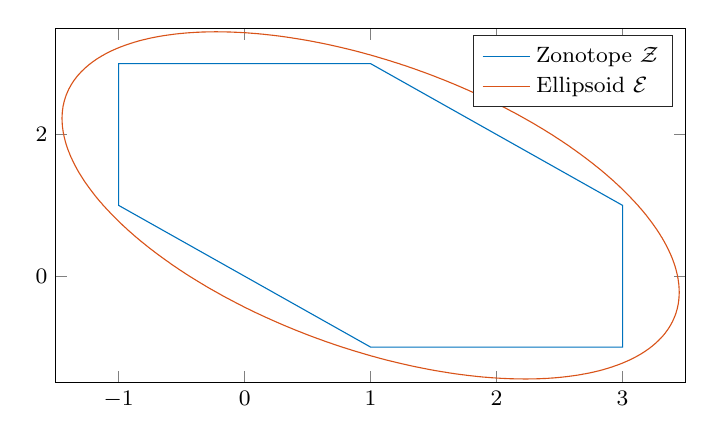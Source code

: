 

% This file was created by matlab2tikz.
%
\definecolor{mycolor1}{rgb}{0.0,0.447,0.741}%
\definecolor{mycolor2}{rgb}{0.85,0.325,0.098}%
%
\begin{tikzpicture}
\footnotesize

\begin{axis}[%
width=8cm,
height=4.5cm,
at={(0in,0in)},
scale only axis,
xmin=-1.5,
xmax=3.5,
ymin=-1.5,
ymax=3.5,
axis background/.style={fill=white},
legend style={legend cell align=left, align=left, draw=white!15!black}
]
\addplot [color=mycolor1]
  table[row sep=crcr]{%
1	-1\\
3	-1\\
3	1\\
1	3\\
-1	3\\
-1	1\\
1	-1\\
};
\addlegendentry{Zonotope $\mathcal{Z}$}

\addplot [color=mycolor2]
  table[row sep=crcr]{%
-1.119	3.123\\
-1.115	3.128\\
-1.11	3.132\\
-1.106	3.137\\
-1.101	3.141\\
-1.097	3.145\\
-1.092	3.15\\
-1.087	3.154\\
-1.073	3.167\\
-1.054	3.183\\
-1.044	3.191\\
-1.034	3.199\\
-1.024	3.207\\
-1.014	3.215\\
-1.009	3.218\\
-0.998	3.226\\
-0.993	3.23\\
-0.977	3.241\\
-0.972	3.244\\
-0.966	3.248\\
-0.95	3.259\\
-0.933	3.269\\
-0.927	3.273\\
-0.922	3.276\\
-0.91	3.283\\
-0.904	3.286\\
-0.898	3.29\\
-0.892	3.293\\
-0.886	3.296\\
-0.88	3.3\\
-0.875	3.303\\
-0.868	3.306\\
-0.862	3.309\\
-0.856	3.312\\
-0.85	3.316\\
-0.844	3.319\\
-0.837	3.322\\
-0.831	3.325\\
-0.825	3.328\\
-0.818	3.331\\
-0.811	3.334\\
-0.805	3.337\\
-0.798	3.34\\
-0.792	3.342\\
-0.785	3.345\\
-0.778	3.348\\
-0.771	3.351\\
-0.765	3.354\\
-0.751	3.359\\
-0.744	3.362\\
-0.73	3.367\\
-0.715	3.372\\
-0.701	3.377\\
-0.693	3.38\\
-0.678	3.384\\
-0.671	3.387\\
-0.663	3.389\\
-0.655	3.391\\
-0.647	3.394\\
-0.64	3.396\\
-0.632	3.398\\
-0.616	3.402\\
-0.608	3.404\\
-0.6	3.406\\
-0.591	3.408\\
-0.583	3.41\\
-0.566	3.414\\
-0.558	3.416\\
-0.549	3.418\\
-0.54	3.42\\
-0.532	3.421\\
-0.523	3.423\\
-0.514	3.425\\
-0.505	3.426\\
-0.487	3.429\\
-0.478	3.431\\
-0.469	3.432\\
-0.45	3.435\\
-0.44	3.436\\
-0.431	3.437\\
-0.421	3.438\\
-0.411	3.439\\
-0.401	3.441\\
-0.391	3.442\\
-0.371	3.443\\
-0.351	3.445\\
-0.34	3.446\\
-0.33	3.446\\
-0.319	3.447\\
-0.297	3.448\\
-0.287	3.448\\
-0.276	3.449\\
-0.265	3.449\\
-0.253	3.449\\
-0.231	3.45\\
-0.219	3.45\\
-0.207	3.449\\
-0.196	3.449\\
-0.184	3.449\\
-0.172	3.449\\
-0.16	3.448\\
-0.147	3.448\\
-0.135	3.447\\
-0.123	3.447\\
-0.11	3.446\\
-0.097	3.445\\
-0.085	3.444\\
-0.071	3.443\\
-0.059	3.442\\
-0.045	3.441\\
-0.032	3.44\\
-0.018	3.438\\
-0.005	3.437\\
0.009	3.436\\
0.023	3.434\\
0.037	3.432\\
0.051	3.43\\
0.065	3.428\\
0.079	3.426\\
0.094	3.424\\
0.108	3.422\\
0.123	3.419\\
0.138	3.417\\
0.153	3.414\\
0.169	3.411\\
0.184	3.408\\
0.2	3.405\\
0.215	3.402\\
0.231	3.399\\
0.247	3.395\\
0.263	3.392\\
0.279	3.388\\
0.296	3.384\\
0.312	3.38\\
0.329	3.376\\
0.346	3.371\\
0.363	3.367\\
0.38	3.362\\
0.398	3.357\\
0.415	3.352\\
0.433	3.347\\
0.451	3.342\\
0.469	3.336\\
0.487	3.331\\
0.505	3.325\\
0.524	3.319\\
0.543	3.313\\
0.561	3.306\\
0.58	3.3\\
0.6	3.293\\
0.619	3.286\\
0.638	3.279\\
0.658	3.272\\
0.678	3.264\\
0.698	3.256\\
0.718	3.248\\
0.738	3.24\\
0.758	3.232\\
0.779	3.223\\
0.8	3.214\\
0.821	3.205\\
0.842	3.196\\
0.863	3.187\\
0.884	3.177\\
0.906	3.167\\
0.928	3.157\\
0.95	3.146\\
0.971	3.135\\
0.994	3.125\\
1.016	3.113\\
1.038	3.102\\
1.061	3.09\\
1.083	3.078\\
1.106	3.066\\
1.129	3.054\\
1.152	3.041\\
1.175	3.028\\
1.198	3.015\\
1.222	3.002\\
1.245	2.988\\
1.269	2.974\\
1.293	2.96\\
1.316	2.945\\
1.34	2.931\\
1.364	2.916\\
1.388	2.9\\
1.412	2.885\\
1.437	2.869\\
1.461	2.853\\
1.485	2.837\\
1.51	2.82\\
1.534	2.803\\
1.558	2.786\\
1.583	2.769\\
1.608	2.751\\
1.632	2.733\\
1.657	2.715\\
1.681	2.697\\
1.706	2.678\\
1.731	2.659\\
1.755	2.64\\
1.78	2.621\\
1.804	2.601\\
1.829	2.582\\
1.854	2.562\\
1.878	2.541\\
1.903	2.521\\
1.927	2.5\\
1.951	2.479\\
1.976	2.458\\
2.0	2.437\\
2.024	2.415\\
2.048	2.393\\
2.072	2.372\\
2.096	2.349\\
2.119	2.327\\
2.143	2.305\\
2.167	2.282\\
2.19	2.259\\
2.213	2.236\\
2.236	2.213\\
2.259	2.19\\
2.282	2.167\\
2.305	2.143\\
2.327	2.119\\
2.349	2.096\\
2.372	2.072\\
2.393	2.048\\
2.415	2.024\\
2.437	2.0\\
2.458	1.976\\
2.479	1.951\\
2.5	1.927\\
2.521	1.903\\
2.541	1.878\\
2.562	1.854\\
2.582	1.829\\
2.601	1.804\\
2.621	1.78\\
2.64	1.755\\
2.659	1.731\\
2.678	1.706\\
2.697	1.681\\
2.715	1.657\\
2.733	1.632\\
2.751	1.608\\
2.769	1.583\\
2.786	1.558\\
2.803	1.534\\
2.82	1.51\\
2.837	1.485\\
2.853	1.461\\
2.869	1.437\\
2.885	1.412\\
2.9	1.388\\
2.916	1.364\\
2.931	1.34\\
2.945	1.316\\
2.96	1.293\\
2.974	1.269\\
2.988	1.245\\
3.002	1.222\\
3.015	1.198\\
3.028	1.175\\
3.041	1.152\\
3.054	1.129\\
3.066	1.106\\
3.078	1.083\\
3.09	1.061\\
3.102	1.038\\
3.113	1.016\\
3.125	0.994\\
3.135	0.971\\
3.146	0.95\\
3.157	0.928\\
3.167	0.906\\
3.177	0.884\\
3.187	0.863\\
3.196	0.842\\
3.205	0.821\\
3.214	0.8\\
3.223	0.779\\
3.232	0.758\\
3.24	0.738\\
3.248	0.718\\
3.256	0.698\\
3.264	0.678\\
3.272	0.658\\
3.279	0.638\\
3.286	0.619\\
3.293	0.6\\
3.3	0.58\\
3.306	0.561\\
3.313	0.543\\
3.319	0.524\\
3.325	0.505\\
3.331	0.487\\
3.336	0.469\\
3.342	0.451\\
3.347	0.433\\
3.352	0.415\\
3.357	0.398\\
3.362	0.38\\
3.367	0.363\\
3.371	0.346\\
3.376	0.329\\
3.38	0.312\\
3.384	0.296\\
3.388	0.279\\
3.392	0.263\\
3.395	0.247\\
3.399	0.231\\
3.402	0.215\\
3.405	0.2\\
3.408	0.184\\
3.411	0.169\\
3.414	0.153\\
3.417	0.138\\
3.419	0.123\\
3.422	0.108\\
3.424	0.094\\
3.426	0.079\\
3.428	0.065\\
3.43	0.051\\
3.432	0.037\\
3.434	0.023\\
3.436	0.009\\
3.437	-0.005\\
3.438	-0.018\\
3.44	-0.032\\
3.441	-0.045\\
3.442	-0.059\\
3.443	-0.071\\
3.444	-0.085\\
3.445	-0.097\\
3.446	-0.11\\
3.447	-0.123\\
3.447	-0.135\\
3.448	-0.147\\
3.448	-0.16\\
3.449	-0.172\\
3.449	-0.184\\
3.449	-0.196\\
3.449	-0.207\\
3.45	-0.219\\
3.45	-0.231\\
3.449	-0.253\\
3.449	-0.265\\
3.449	-0.276\\
3.448	-0.287\\
3.448	-0.297\\
3.447	-0.319\\
3.446	-0.33\\
3.446	-0.34\\
3.445	-0.351\\
3.443	-0.371\\
3.442	-0.391\\
3.441	-0.401\\
3.439	-0.411\\
3.438	-0.421\\
3.437	-0.431\\
3.436	-0.44\\
3.435	-0.45\\
3.432	-0.469\\
3.431	-0.478\\
3.429	-0.487\\
3.426	-0.505\\
3.425	-0.514\\
3.423	-0.523\\
3.421	-0.532\\
3.42	-0.54\\
3.418	-0.549\\
3.416	-0.558\\
3.414	-0.566\\
3.41	-0.583\\
3.408	-0.591\\
3.406	-0.6\\
3.404	-0.608\\
3.402	-0.616\\
3.398	-0.632\\
3.396	-0.64\\
3.394	-0.647\\
3.391	-0.655\\
3.389	-0.663\\
3.387	-0.671\\
3.384	-0.678\\
3.38	-0.693\\
3.377	-0.701\\
3.372	-0.715\\
3.367	-0.73\\
3.362	-0.744\\
3.359	-0.751\\
3.354	-0.765\\
3.351	-0.771\\
3.348	-0.778\\
3.345	-0.785\\
3.342	-0.792\\
3.34	-0.798\\
3.337	-0.805\\
3.334	-0.811\\
3.331	-0.818\\
3.328	-0.825\\
3.325	-0.831\\
3.322	-0.837\\
3.319	-0.844\\
3.316	-0.85\\
3.312	-0.856\\
3.309	-0.862\\
3.306	-0.868\\
3.303	-0.875\\
3.3	-0.88\\
3.296	-0.886\\
3.293	-0.892\\
3.29	-0.898\\
3.286	-0.904\\
3.283	-0.91\\
3.276	-0.922\\
3.273	-0.927\\
3.269	-0.933\\
3.259	-0.95\\
3.248	-0.966\\
3.244	-0.972\\
3.241	-0.977\\
3.23	-0.993\\
3.226	-0.998\\
3.218	-1.009\\
3.215	-1.014\\
3.207	-1.024\\
3.199	-1.034\\
3.191	-1.044\\
3.183	-1.054\\
3.167	-1.073\\
3.154	-1.087\\
3.15	-1.092\\
3.145	-1.097\\
3.141	-1.101\\
3.137	-1.106\\
3.132	-1.11\\
3.128	-1.115\\
3.115	-1.128\\
3.11	-1.132\\
3.106	-1.137\\
3.101	-1.141\\
3.096	-1.145\\
3.092	-1.15\\
3.087	-1.154\\
3.073	-1.167\\
3.054	-1.183\\
3.044	-1.191\\
3.034	-1.199\\
3.024	-1.207\\
3.014	-1.214\\
3.009	-1.218\\
2.998	-1.226\\
2.993	-1.23\\
2.977	-1.241\\
2.972	-1.244\\
2.966	-1.248\\
2.95	-1.259\\
2.933	-1.269\\
2.927	-1.273\\
2.922	-1.276\\
2.91	-1.283\\
2.904	-1.286\\
2.898	-1.29\\
2.893	-1.293\\
2.886	-1.296\\
2.881	-1.3\\
2.874	-1.303\\
2.868	-1.306\\
2.862	-1.309\\
2.856	-1.312\\
2.85	-1.315\\
2.844	-1.319\\
2.837	-1.322\\
2.831	-1.325\\
2.825	-1.328\\
2.818	-1.331\\
2.812	-1.334\\
2.805	-1.337\\
2.798	-1.339\\
2.792	-1.342\\
2.785	-1.345\\
2.778	-1.348\\
2.772	-1.351\\
2.765	-1.354\\
2.751	-1.359\\
2.744	-1.362\\
2.73	-1.367\\
2.715	-1.372\\
2.701	-1.377\\
2.693	-1.379\\
2.678	-1.384\\
2.671	-1.387\\
2.663	-1.389\\
2.655	-1.391\\
2.647	-1.394\\
2.64	-1.396\\
2.632	-1.398\\
2.616	-1.402\\
2.608	-1.404\\
2.6	-1.406\\
2.591	-1.408\\
2.583	-1.41\\
2.566	-1.414\\
2.558	-1.416\\
2.549	-1.418\\
2.541	-1.419\\
2.532	-1.421\\
2.523	-1.423\\
2.514	-1.425\\
2.505	-1.426\\
2.487	-1.429\\
2.478	-1.431\\
2.469	-1.432\\
2.45	-1.435\\
2.44	-1.436\\
2.431	-1.437\\
2.421	-1.438\\
2.411	-1.44\\
2.401	-1.441\\
2.391	-1.442\\
2.371	-1.443\\
2.351	-1.445\\
2.34	-1.446\\
2.33	-1.446\\
2.319	-1.447\\
2.297	-1.448\\
2.287	-1.448\\
2.276	-1.449\\
2.264	-1.449\\
2.253	-1.449\\
2.231	-1.45\\
2.219	-1.45\\
2.207	-1.449\\
2.196	-1.449\\
2.184	-1.449\\
2.172	-1.449\\
2.16	-1.448\\
2.147	-1.448\\
2.135	-1.447\\
2.123	-1.447\\
2.11	-1.446\\
2.097	-1.445\\
2.084	-1.444\\
2.071	-1.443\\
2.058	-1.442\\
2.045	-1.441\\
2.032	-1.44\\
2.018	-1.438\\
2.005	-1.437\\
1.991	-1.435\\
1.977	-1.434\\
1.963	-1.432\\
1.949	-1.43\\
1.935	-1.428\\
1.921	-1.426\\
1.906	-1.424\\
1.891	-1.422\\
1.877	-1.419\\
1.862	-1.417\\
1.847	-1.414\\
1.831	-1.411\\
1.816	-1.408\\
1.8	-1.405\\
1.785	-1.402\\
1.769	-1.399\\
1.753	-1.395\\
1.737	-1.391\\
1.721	-1.388\\
1.704	-1.384\\
1.688	-1.38\\
1.671	-1.376\\
1.654	-1.371\\
1.637	-1.367\\
1.62	-1.362\\
1.602	-1.357\\
1.585	-1.352\\
1.567	-1.347\\
1.549	-1.342\\
1.531	-1.336\\
1.513	-1.331\\
1.495	-1.325\\
1.476	-1.319\\
1.457	-1.313\\
1.439	-1.306\\
1.42	-1.3\\
1.401	-1.293\\
1.381	-1.286\\
1.362	-1.279\\
1.342	-1.272\\
1.322	-1.264\\
1.302	-1.256\\
1.282	-1.248\\
1.262	-1.24\\
1.242	-1.232\\
1.221	-1.223\\
1.2	-1.214\\
1.179	-1.205\\
1.158	-1.196\\
1.137	-1.187\\
1.115	-1.177\\
1.094	-1.167\\
1.072	-1.157\\
1.05	-1.146\\
1.029	-1.135\\
1.006	-1.125\\
0.984	-1.113\\
0.962	-1.102\\
0.939	-1.09\\
0.917	-1.078\\
0.894	-1.066\\
0.871	-1.054\\
0.848	-1.041\\
0.825	-1.028\\
0.802	-1.015\\
0.778	-1.002\\
0.755	-0.988\\
0.731	-0.974\\
0.707	-0.96\\
0.684	-0.945\\
0.66	-0.931\\
0.636	-0.916\\
0.612	-0.9\\
0.588	-0.885\\
0.563	-0.869\\
0.539	-0.853\\
0.515	-0.837\\
0.49	-0.82\\
0.466	-0.803\\
0.442	-0.786\\
0.417	-0.769\\
0.392	-0.751\\
0.368	-0.733\\
0.343	-0.715\\
0.319	-0.697\\
0.294	-0.678\\
0.269	-0.659\\
0.245	-0.64\\
0.22	-0.621\\
0.196	-0.601\\
0.171	-0.582\\
0.146	-0.561\\
0.122	-0.541\\
0.097	-0.521\\
0.073	-0.5\\
0.049	-0.479\\
0.024	-0.458\\
0.0	-0.437\\
-0.024	-0.415\\
-0.048	-0.393\\
-0.072	-0.371\\
-0.096	-0.349\\
-0.119	-0.327\\
-0.143	-0.305\\
-0.167	-0.282\\
-0.19	-0.259\\
-0.213	-0.236\\
-0.236	-0.213\\
-0.259	-0.19\\
-0.282	-0.167\\
-0.305	-0.143\\
-0.327	-0.119\\
-0.349	-0.096\\
-0.371	-0.072\\
-0.393	-0.048\\
-0.415	-0.024\\
-0.437	0.0\\
-0.458	0.024\\
-0.479	0.049\\
-0.5	0.073\\
-0.521	0.097\\
-0.541	0.122\\
-0.561	0.146\\
-0.582	0.171\\
-0.601	0.196\\
-0.621	0.22\\
-0.64	0.245\\
-0.659	0.269\\
-0.678	0.294\\
-0.697	0.319\\
-0.715	0.343\\
-0.733	0.368\\
-0.751	0.392\\
-0.769	0.417\\
-0.786	0.442\\
-0.803	0.466\\
-0.82	0.49\\
-0.837	0.515\\
-0.853	0.539\\
-0.869	0.563\\
-0.885	0.588\\
-0.9	0.612\\
-0.916	0.636\\
-0.931	0.66\\
-0.945	0.684\\
-0.96	0.707\\
-0.974	0.731\\
-0.988	0.755\\
-1.002	0.778\\
-1.015	0.802\\
-1.028	0.825\\
-1.041	0.848\\
-1.054	0.871\\
-1.066	0.894\\
-1.078	0.917\\
-1.09	0.939\\
-1.102	0.962\\
-1.113	0.984\\
-1.125	1.006\\
-1.135	1.029\\
-1.146	1.05\\
-1.157	1.072\\
-1.167	1.094\\
-1.177	1.115\\
-1.187	1.137\\
-1.196	1.158\\
-1.205	1.179\\
-1.214	1.2\\
-1.223	1.221\\
-1.232	1.242\\
-1.24	1.262\\
-1.248	1.282\\
-1.256	1.302\\
-1.264	1.322\\
-1.272	1.342\\
-1.279	1.362\\
-1.286	1.381\\
-1.293	1.401\\
-1.3	1.42\\
-1.306	1.439\\
-1.313	1.457\\
-1.319	1.476\\
-1.325	1.495\\
-1.331	1.513\\
-1.336	1.531\\
-1.342	1.549\\
-1.347	1.567\\
-1.352	1.585\\
-1.357	1.602\\
-1.362	1.62\\
-1.367	1.637\\
-1.371	1.654\\
-1.376	1.671\\
-1.38	1.688\\
-1.384	1.704\\
-1.388	1.721\\
-1.391	1.737\\
-1.395	1.753\\
-1.399	1.769\\
-1.402	1.785\\
-1.405	1.8\\
-1.408	1.816\\
-1.411	1.831\\
-1.414	1.847\\
-1.417	1.862\\
-1.419	1.877\\
-1.422	1.891\\
-1.424	1.906\\
-1.426	1.921\\
-1.428	1.935\\
-1.43	1.949\\
-1.432	1.963\\
-1.434	1.977\\
-1.435	1.991\\
-1.437	2.005\\
-1.438	2.018\\
-1.44	2.032\\
-1.441	2.045\\
-1.442	2.058\\
-1.443	2.071\\
-1.444	2.084\\
-1.445	2.097\\
-1.446	2.11\\
-1.447	2.123\\
-1.447	2.135\\
-1.448	2.147\\
-1.448	2.16\\
-1.449	2.172\\
-1.449	2.184\\
-1.449	2.196\\
-1.449	2.207\\
-1.45	2.219\\
-1.45	2.231\\
-1.449	2.253\\
-1.449	2.264\\
-1.449	2.276\\
-1.448	2.287\\
-1.448	2.297\\
-1.447	2.319\\
-1.446	2.33\\
-1.446	2.34\\
-1.445	2.351\\
-1.443	2.371\\
-1.442	2.391\\
-1.441	2.401\\
-1.44	2.411\\
-1.438	2.421\\
-1.437	2.431\\
-1.436	2.44\\
-1.435	2.45\\
-1.432	2.469\\
-1.431	2.478\\
-1.429	2.487\\
-1.426	2.505\\
-1.425	2.514\\
-1.423	2.523\\
-1.421	2.532\\
-1.419	2.541\\
-1.418	2.549\\
-1.416	2.558\\
-1.414	2.566\\
-1.41	2.583\\
-1.408	2.591\\
-1.406	2.6\\
-1.404	2.608\\
-1.402	2.616\\
-1.398	2.632\\
-1.396	2.64\\
-1.394	2.647\\
-1.391	2.655\\
-1.389	2.663\\
-1.387	2.671\\
-1.384	2.678\\
-1.379	2.693\\
-1.377	2.701\\
-1.372	2.715\\
-1.367	2.73\\
-1.362	2.744\\
-1.359	2.751\\
-1.354	2.765\\
-1.351	2.772\\
-1.348	2.778\\
-1.345	2.785\\
-1.342	2.792\\
-1.339	2.798\\
-1.337	2.805\\
-1.334	2.812\\
-1.331	2.818\\
-1.328	2.825\\
-1.325	2.831\\
-1.322	2.837\\
-1.319	2.844\\
-1.315	2.85\\
-1.312	2.856\\
-1.309	2.862\\
-1.306	2.868\\
-1.303	2.874\\
-1.3	2.881\\
-1.296	2.886\\
-1.293	2.893\\
-1.29	2.898\\
-1.286	2.904\\
-1.283	2.91\\
-1.276	2.922\\
-1.273	2.927\\
-1.269	2.933\\
-1.259	2.95\\
-1.248	2.966\\
-1.244	2.972\\
-1.241	2.977\\
-1.23	2.993\\
-1.226	2.998\\
-1.218	3.009\\
-1.214	3.014\\
-1.207	3.024\\
-1.199	3.034\\
-1.191	3.044\\
-1.183	3.054\\
-1.167	3.073\\
-1.154	3.087\\
-1.15	3.092\\
-1.145	3.096\\
-1.141	3.101\\
-1.137	3.106\\
-1.132	3.11\\
-1.128	3.115\\
-1.119	3.123\\
};
\addlegendentry{Ellipsoid $\mathcal{E}$}

\end{axis}
\end{tikzpicture}%